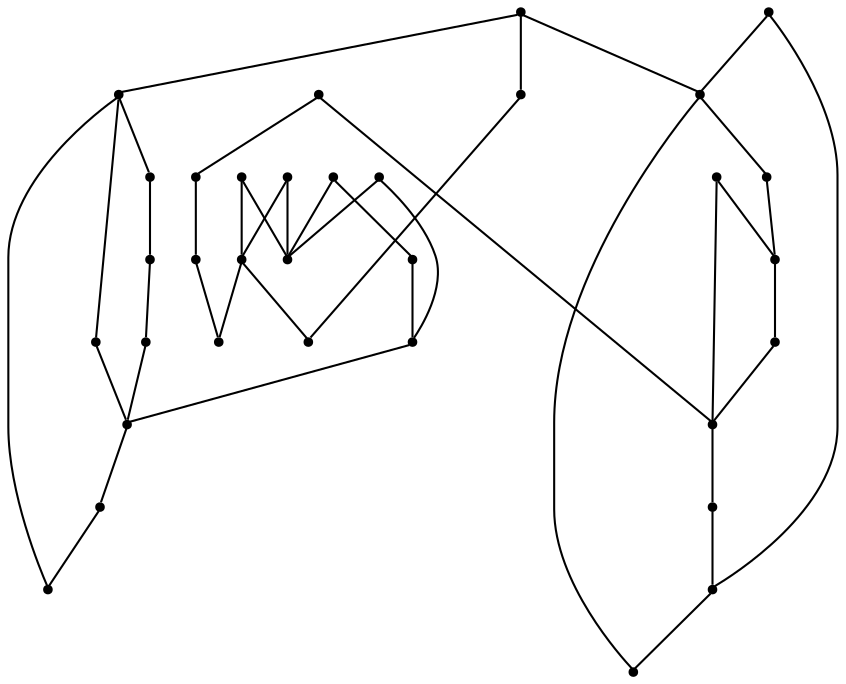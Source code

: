graph {
  node [shape=point,comment="{\"directed\":false,\"doi\":\"10.1007/978-3-030-68766-3_34\",\"figure\":\"1 (3)\"}"]

  v0 [pos="1567.2996902504335,737.9529635808505"]
  v1 [pos="1566.6120451014483,383.51026896213307"]
  v2 [pos="1510.6490232770423,383.51026896213307"]
  v3 [pos="1510.6490232770423,327.54677252711804"]
  v4 [pos="1511.3366684260272,458.13276303423504"]
  v5 [pos="1436.71642331855,458.13276303423504"]
  v6 [pos="1436.71642331855,532.7520936213275"]
  v7 [pos="1436.71642331855,383.51343244714246"]
  v8 [pos="1334.1136180899775,532.7520936213276"]
  v9 [pos="1390.0787383321676,458.13276303423504"]
  v10 [pos="1334.1136180899775,458.13276303423504"]
  v11 [pos="1277.4628239397507,532.7477696619177"]
  v12 [pos="1277.462823939751,458.1284390748251"]
  v13 [pos="1277.462823939751,598.0408285031147"]
  v14 [pos="1184.1875811438217,598.0408285031147"]
  v15 [pos="1230.8221185035281,532.7477696619178"]
  v16 [pos="1184.187581143822,458.1284390748251"]
  v17 [pos="1184.187581143822,495.43810436837146"]
  v18 [pos="1184.187581143822,532.7477696619178"]
  v19 [pos="1128.9080076328328,327.54993601212743"]
  v20 [pos="1128.9080076328328,532.7520936213276"]
  v21 [pos="1072.9447950431736,532.7520936213276"]
  v22 [pos="1072.9447950431736,476.7855608765799"]
  v23 [pos="961.0145386616884,476.78556087658"]
  v24 [pos="1072.9447950431734,681.9905004449593"]
  v25 [pos="1016.9797542865053,532.7520936213275"]
  v26 [pos="1016.9797542865053,681.9905004449593"]
  v27 [pos="905.0483692106062,476.78556087658"]
  v28 [pos="961.0145386616884,635.3545634055172"]
  v29 [pos="905.0483692106063,635.3545634055172"]
  v30 [pos="905.0483692106063,681.9905004449593"]
  v31 [pos="849.0842345888902,635.3545634055172"]
  v32 [pos="849.0842345888904,737.9529635808505"]

  v0 -- v1 [id="-1",pos="1567.2996902504335,737.9529635808505 1566.6120451014483,383.51026896213307 1566.6120451014483,383.51026896213307 1566.6120451014483,383.51026896213307"]
  v32 -- v0 [id="-2",pos="849.0842345888904,737.9529635808505 1567.2996902504335,737.9529635808505 1567.2996902504335,737.9529635808505 1567.2996902504335,737.9529635808505"]
  v31 -- v32 [id="-3",pos="849.0842345888902,635.3545634055172 849.0842345888904,737.9529635808505 849.0842345888904,737.9529635808505 849.0842345888904,737.9529635808505"]
  v31 -- v29 [id="-4",pos="849.0842345888902,635.3545634055172 905.0483692106063,635.3545634055172 905.0483692106063,635.3545634055172 905.0483692106063,635.3545634055172"]
  v30 -- v26 [id="-5",pos="905.0483692106063,681.9905004449593 1016.9797542865053,681.9905004449593 1016.9797542865053,681.9905004449593 1016.9797542865053,681.9905004449593"]
  v29 -- v30 [id="-6",pos="905.0483692106063,635.3545634055172 905.0483692106063,681.9905004449593 905.0483692106063,681.9905004449593 905.0483692106063,681.9905004449593"]
  v27 -- v29 [id="-7",pos="905.0483692106062,476.78556087658 905.0483692106063,635.3545634055172 905.0483692106063,635.3545634055172 905.0483692106063,635.3545634055172"]
  v28 -- v29 [id="-8",pos="961.0145386616884,635.3545634055172 905.0483692106063,635.3545634055172 905.0483692106063,635.3545634055172 905.0483692106063,635.3545634055172"]
  v28 -- v23 [id="-9",pos="961.0145386616884,635.3545634055172 961.0145386616884,476.78556087658 961.0145386616884,476.78556087658 961.0145386616884,476.78556087658"]
  v23 -- v27 [id="-10",pos="961.0145386616884,476.78556087658 905.0483692106062,476.78556087658 905.0483692106062,476.78556087658 905.0483692106062,476.78556087658"]
  v26 -- v24 [id="-11",pos="1016.9797542865053,681.9905004449593 1072.9447950431734,681.9905004449593 1072.9447950431734,681.9905004449593 1072.9447950431734,681.9905004449593"]
  v25 -- v21 [id="-13",pos="1016.9797542865053,532.7520936213275 1072.9447950431736,532.7520936213276 1072.9447950431736,532.7520936213276 1072.9447950431736,532.7520936213276"]
  v25 -- v26 [id="-14",pos="1016.9797542865053,532.7520936213275 1016.9797542865053,681.9905004449593 1016.9797542865053,681.9905004449593 1016.9797542865053,681.9905004449593"]
  v24 -- v21 [id="-15",pos="1072.9447950431734,681.9905004449593 1072.9447950431736,532.7520936213276 1072.9447950431736,532.7520936213276 1072.9447950431736,532.7520936213276"]
  v21 -- v22 [id="-16",pos="1072.9447950431736,532.7520936213276 1072.9447950431736,476.7855608765799 1072.9447950431736,476.7855608765799 1072.9447950431736,476.7855608765799"]
  v22 -- v23 [id="-17",pos="1072.9447950431736,476.7855608765799 961.0145386616884,476.78556087658 961.0145386616884,476.78556087658 961.0145386616884,476.78556087658"]
  v20 -- v18 [id="-18",pos="1128.9080076328328,532.7520936213276 1184.187581143822,532.7477696619178 1184.187581143822,532.7477696619178 1184.187581143822,532.7477696619178"]
  v20 -- v21 [id="-19",pos="1128.9080076328328,532.7520936213276 1072.9447950431736,532.7520936213276 1072.9447950431736,532.7520936213276 1072.9447950431736,532.7520936213276"]
  v20 -- v19 [id="-20",pos="1128.9080076328328,532.7520936213276 1128.9080076328328,327.54993601212743 1128.9080076328328,327.54993601212743 1128.9080076328328,327.54993601212743"]
  v19 -- v3 [id="-21",pos="1128.9080076328328,327.54993601212743 1510.6490232770423,327.54677252711804 1510.6490232770423,327.54677252711804 1510.6490232770423,327.54677252711804"]
  v18 -- v15 [id="-22",pos="1184.187581143822,532.7477696619178 1230.8221185035281,532.7477696619178 1230.8221185035281,532.7477696619178 1230.8221185035281,532.7477696619178"]
  v18 -- v17 [id="-23",pos="1184.187581143822,532.7477696619178 1184.187581143822,495.43810436837146 1184.187581143822,495.43810436837146 1184.187581143822,495.43810436837146"]
  v18 -- v14 [id="-24",pos="1184.187581143822,532.7477696619178 1184.1875811438217,598.0408285031147 1184.1875811438217,598.0408285031147 1184.1875811438217,598.0408285031147"]
  v17 -- v16 [id="-25",pos="1184.187581143822,495.43810436837146 1184.187581143822,458.1284390748251 1184.187581143822,458.1284390748251 1184.187581143822,458.1284390748251"]
  v16 -- v12 [id="-26",pos="1184.187581143822,458.1284390748251 1277.462823939751,458.1284390748251 1277.462823939751,458.1284390748251 1277.462823939751,458.1284390748251"]
  v15 -- v11 [id="-27",pos="1230.8221185035281,532.7477696619178 1277.4628239397507,532.7477696619177 1277.4628239397507,532.7477696619177 1277.4628239397507,532.7477696619177"]
  v13 -- v14 [id="-28",pos="1277.462823939751,598.0408285031147 1184.1875811438217,598.0408285031147 1184.1875811438217,598.0408285031147 1184.1875811438217,598.0408285031147"]
  v11 -- v13 [id="-29",pos="1277.4628239397507,532.7477696619177 1277.462823939751,598.0408285031147 1277.462823939751,598.0408285031147 1277.462823939751,598.0408285031147"]
  v12 -- v11 [id="-30",pos="1277.462823939751,458.1284390748251 1277.4628239397507,532.7477696619177 1277.4628239397507,532.7477696619177 1277.4628239397507,532.7477696619177"]
  v8 -- v11 [id="-31",pos="1334.1136180899775,532.7520936213276 1277.4628239397507,532.7477696619177 1277.4628239397507,532.7477696619177 1277.4628239397507,532.7477696619177"]
  v10 -- v8 [id="-33",pos="1334.1136180899775,458.13276303423504 1334.1136180899775,532.7520936213276 1334.1136180899775,532.7520936213276 1334.1136180899775,532.7520936213276"]
  v9 -- v10 [id="-34",pos="1390.0787383321676,458.13276303423504 1334.1136180899775,458.13276303423504 1334.1136180899775,458.13276303423504 1334.1136180899775,458.13276303423504"]
  v9 -- v5 [id="-35",pos="1390.0787383321676,458.13276303423504 1436.71642331855,458.13276303423504 1436.71642331855,458.13276303423504 1436.71642331855,458.13276303423504"]
  v6 -- v8 [id="-36",pos="1436.71642331855,532.7520936213275 1334.1136180899775,532.7520936213276 1334.1136180899775,532.7520936213276 1334.1136180899775,532.7520936213276"]
  v7 -- v5 [id="-37",pos="1436.71642331855,383.51343244714246 1436.71642331855,458.13276303423504 1436.71642331855,458.13276303423504 1436.71642331855,458.13276303423504"]
  v7 -- v2 [id="-38",pos="1436.71642331855,383.51343244714246 1510.6490232770423,383.51026896213307 1510.6490232770423,383.51026896213307 1510.6490232770423,383.51026896213307"]
  v6 -- v5 [id="-39",pos="1436.71642331855,532.7520936213275 1436.71642331855,458.13276303423504 1436.71642331855,458.13276303423504 1436.71642331855,458.13276303423504"]
  v4 -- v2 [id="-40",pos="1511.3366684260272,458.13276303423504 1510.6490232770423,383.51026896213307 1510.6490232770423,383.51026896213307 1510.6490232770423,383.51026896213307"]
  v4 -- v5 [id="-41",pos="1511.3366684260272,458.13276303423504 1436.71642331855,458.13276303423504 1436.71642331855,458.13276303423504 1436.71642331855,458.13276303423504"]
  v2 -- v1 [id="-42",pos="1510.6490232770423,383.51026896213307 1566.6120451014483,383.51026896213307 1566.6120451014483,383.51026896213307 1566.6120451014483,383.51026896213307"]
  v2 -- v3 [id="-43",pos="1510.6490232770423,383.51026896213307 1510.6490232770423,327.54677252711804 1510.6490232770423,327.54677252711804 1510.6490232770423,327.54677252711804"]
}